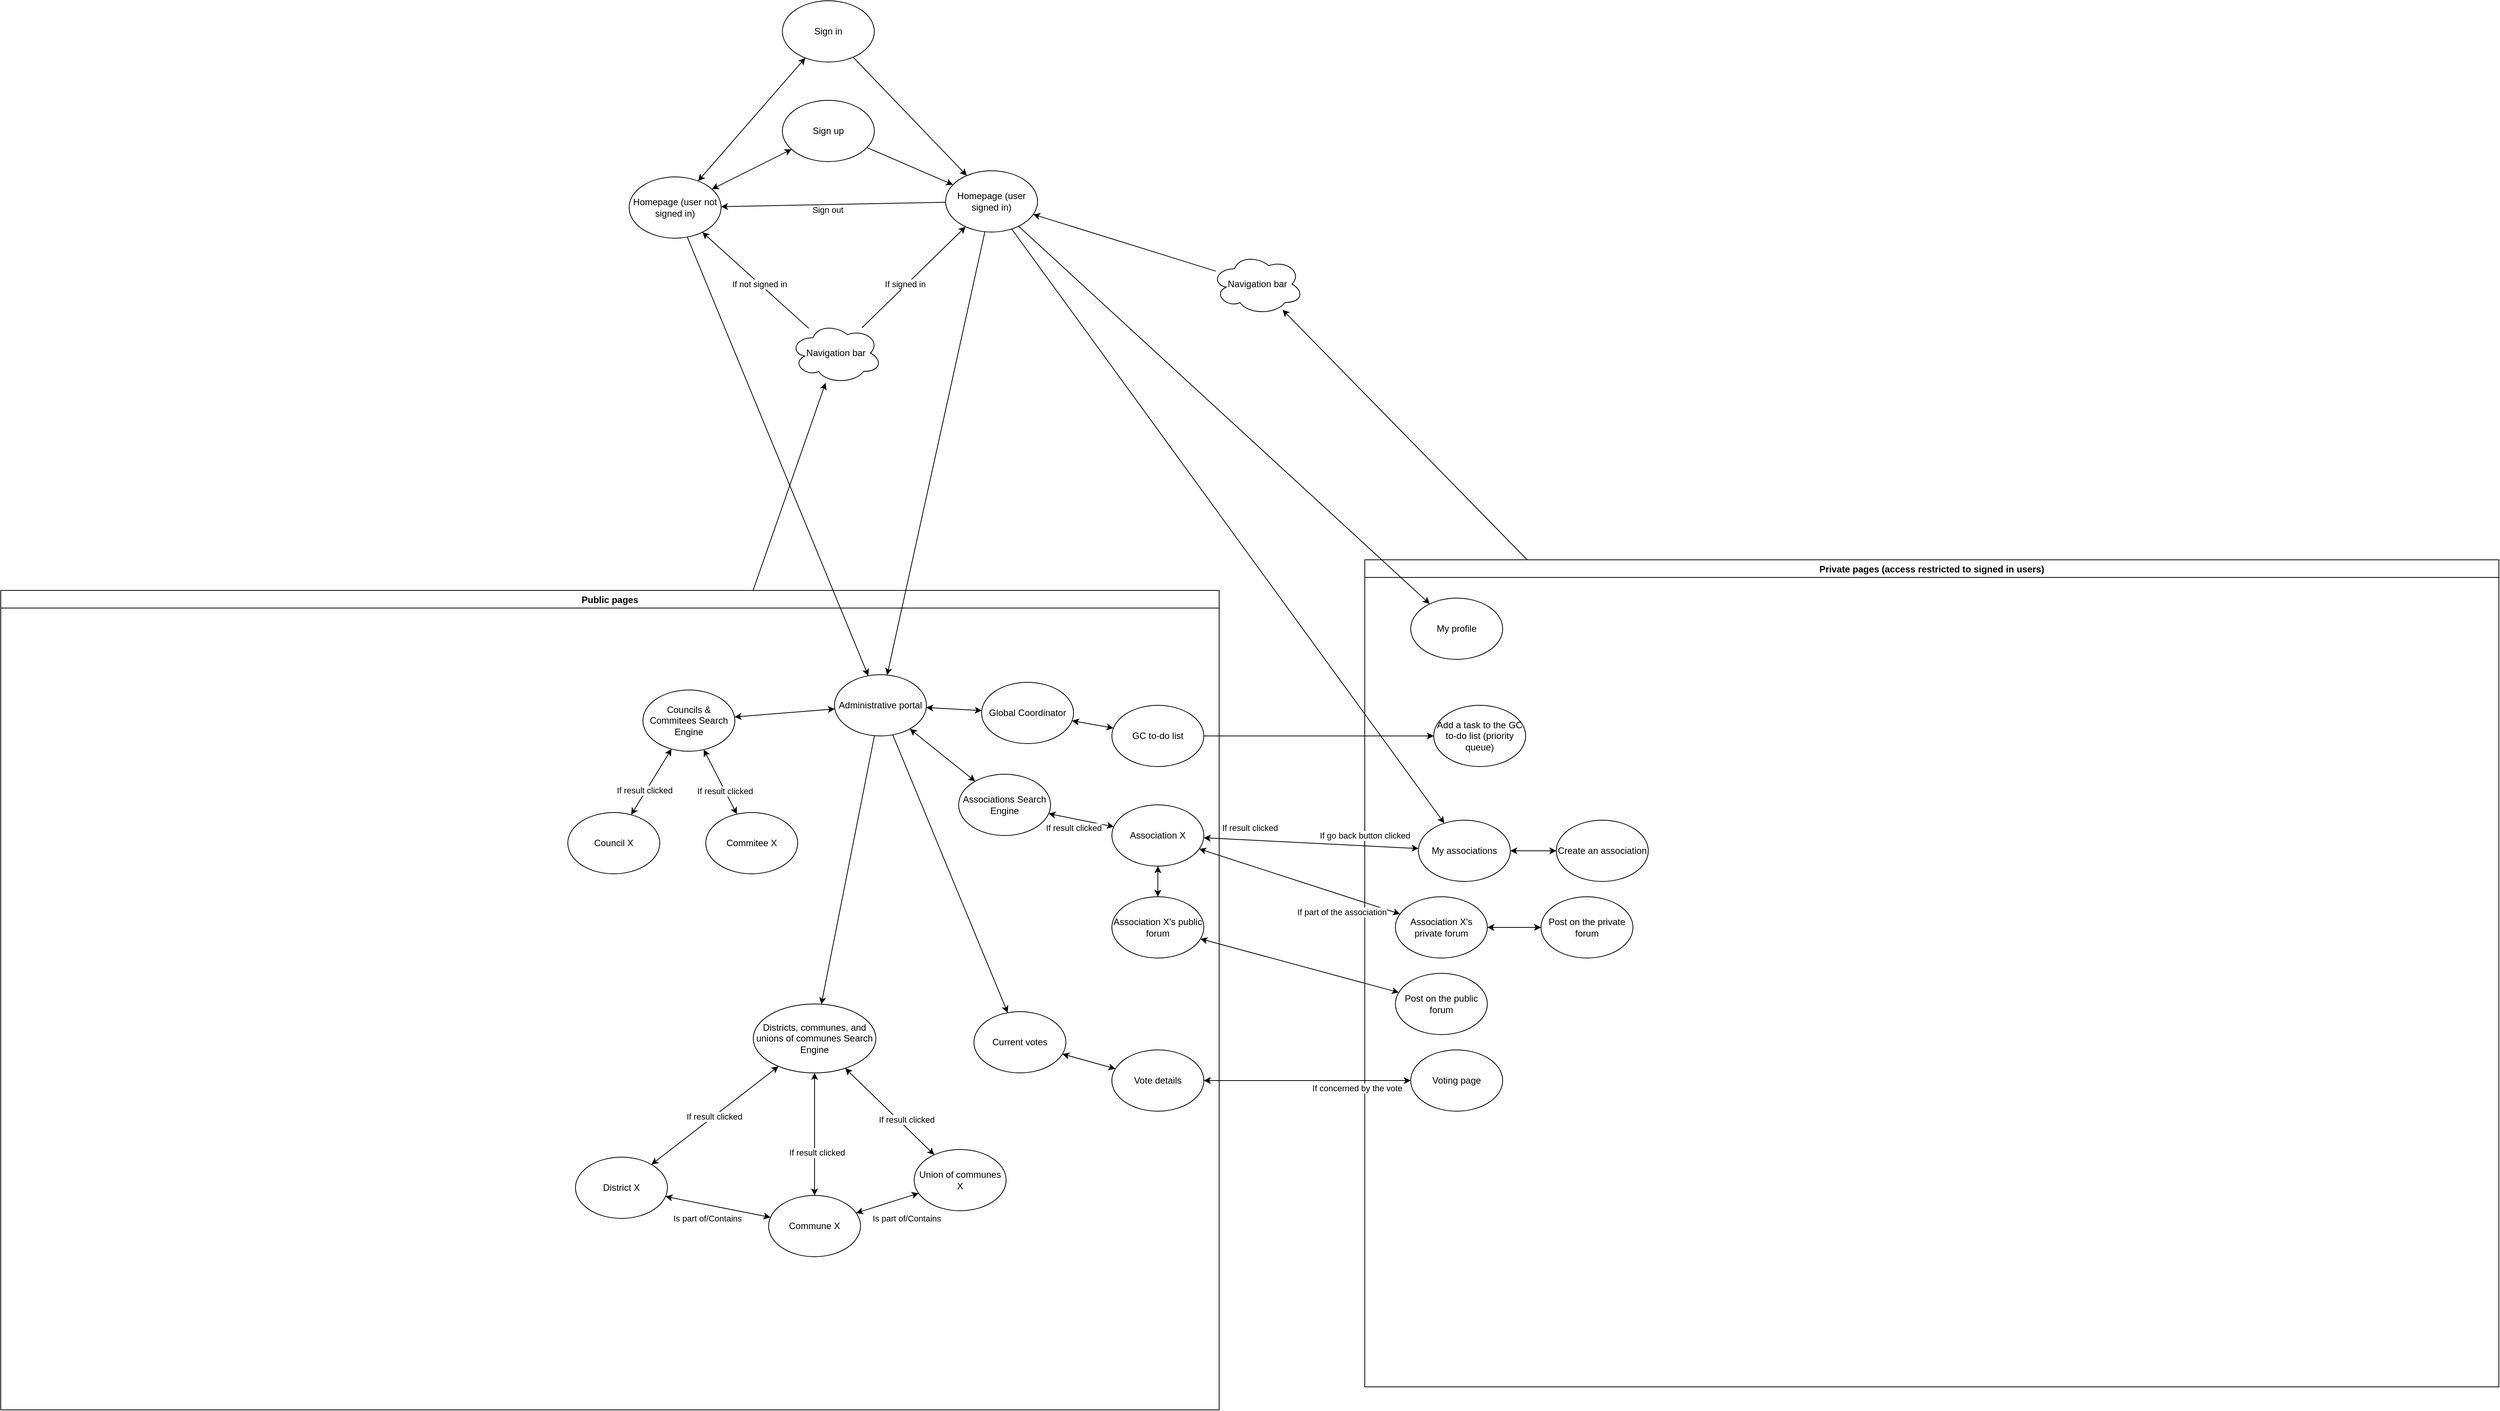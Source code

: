<mxfile version="14.1.8" type="device"><diagram name="Sitemap" id="42789a77-a242-8287-6e28-9cd8cfd52e62"><mxGraphModel dx="1210" dy="693" grid="1" gridSize="10" guides="0" tooltips="1" connect="1" arrows="1" fold="1" page="1" pageScale="1" pageWidth="5000" pageHeight="5000" background="#ffffff" math="0" shadow="0"><root><mxCell id="0"/><mxCell id="1" parent="0"/><mxCell id="m6aXiYCddbcunSEPqn1s-1" value="Homepage (user not signed in)" style="ellipse;whiteSpace=wrap;html=1;" vertex="1" parent="1"><mxGeometry x="1400" y="1350" width="120" height="80" as="geometry"/></mxCell><mxCell id="m6aXiYCddbcunSEPqn1s-2" value="Homepage (user signed in)" style="ellipse;whiteSpace=wrap;html=1;" vertex="1" parent="1"><mxGeometry x="1813" y="1342" width="120" height="80" as="geometry"/></mxCell><mxCell id="m6aXiYCddbcunSEPqn1s-3" value="Sign up" style="ellipse;whiteSpace=wrap;html=1;" vertex="1" parent="1"><mxGeometry x="1600" y="1250" width="120" height="80" as="geometry"/></mxCell><mxCell id="m6aXiYCddbcunSEPqn1s-4" value="Sign in" style="ellipse;whiteSpace=wrap;html=1;" vertex="1" parent="1"><mxGeometry x="1600" y="1120" width="120" height="80" as="geometry"/></mxCell><mxCell id="m6aXiYCddbcunSEPqn1s-21" value="" style="endArrow=classic;html=1;" edge="1" parent="1" source="m6aXiYCddbcunSEPqn1s-2" target="m6aXiYCddbcunSEPqn1s-1"><mxGeometry width="50" height="50" relative="1" as="geometry"><mxPoint x="1703" y="1422" as="sourcePoint"/><mxPoint x="1753" y="1372" as="targetPoint"/></mxGeometry></mxCell><mxCell id="m6aXiYCddbcunSEPqn1s-22" value="Sign out" style="edgeLabel;html=1;align=center;verticalAlign=middle;resizable=0;points=[];" vertex="1" connectable="0" parent="m6aXiYCddbcunSEPqn1s-21"><mxGeometry x="0.313" y="1" relative="1" as="geometry"><mxPoint x="37.89" y="4.93" as="offset"/></mxGeometry></mxCell><mxCell id="m6aXiYCddbcunSEPqn1s-33" value="" style="endArrow=classic;html=1;" edge="1" parent="1" source="m6aXiYCddbcunSEPqn1s-3" target="m6aXiYCddbcunSEPqn1s-2"><mxGeometry width="50" height="50" relative="1" as="geometry"><mxPoint x="1523" y="1722" as="sourcePoint"/><mxPoint x="1573" y="1672" as="targetPoint"/></mxGeometry></mxCell><mxCell id="m6aXiYCddbcunSEPqn1s-34" value="" style="endArrow=classic;html=1;" edge="1" parent="1" source="m6aXiYCddbcunSEPqn1s-4" target="m6aXiYCddbcunSEPqn1s-2"><mxGeometry width="50" height="50" relative="1" as="geometry"><mxPoint x="1533" y="1722" as="sourcePoint"/><mxPoint x="1583" y="1672" as="targetPoint"/></mxGeometry></mxCell><mxCell id="m6aXiYCddbcunSEPqn1s-39" value="" style="endArrow=classic;startArrow=classic;html=1;" edge="1" parent="1" source="m6aXiYCddbcunSEPqn1s-1" target="m6aXiYCddbcunSEPqn1s-4"><mxGeometry width="50" height="50" relative="1" as="geometry"><mxPoint x="1480" y="1600" as="sourcePoint"/><mxPoint x="1530" y="1550" as="targetPoint"/></mxGeometry></mxCell><mxCell id="m6aXiYCddbcunSEPqn1s-40" value="" style="endArrow=classic;startArrow=classic;html=1;" edge="1" parent="1" source="m6aXiYCddbcunSEPqn1s-1" target="m6aXiYCddbcunSEPqn1s-3"><mxGeometry width="50" height="50" relative="1" as="geometry"><mxPoint x="1560" y="1480" as="sourcePoint"/><mxPoint x="1610" y="1430" as="targetPoint"/></mxGeometry></mxCell><mxCell id="m6aXiYCddbcunSEPqn1s-65" value="Public pages" style="swimlane;rounded=0;sketch=0;glass=0;" vertex="1" parent="1"><mxGeometry x="580" y="1890" width="1590" height="1070" as="geometry"><mxRectangle x="673" y="600" width="90" height="23" as="alternateBounds"/></mxGeometry></mxCell><mxCell id="m6aXiYCddbcunSEPqn1s-14" value="Administrative portal" style="ellipse;whiteSpace=wrap;html=1;" vertex="1" parent="m6aXiYCddbcunSEPqn1s-65"><mxGeometry x="1088" y="110" width="120" height="80" as="geometry"/></mxCell><mxCell id="m6aXiYCddbcunSEPqn1s-15" value="Global Coordinator" style="ellipse;whiteSpace=wrap;html=1;" vertex="1" parent="m6aXiYCddbcunSEPqn1s-65"><mxGeometry x="1280" y="120" width="120" height="80" as="geometry"/></mxCell><mxCell id="m6aXiYCddbcunSEPqn1s-24" value="" style="endArrow=classic;startArrow=classic;html=1;" edge="1" parent="m6aXiYCddbcunSEPqn1s-65" source="m6aXiYCddbcunSEPqn1s-14" target="m6aXiYCddbcunSEPqn1s-15"><mxGeometry width="50" height="50" relative="1" as="geometry"><mxPoint x="1186" y="262" as="sourcePoint"/><mxPoint x="1236" y="212" as="targetPoint"/></mxGeometry></mxCell><mxCell id="m6aXiYCddbcunSEPqn1s-16" value="Councils &amp;amp; Commitees Search Engine" style="ellipse;whiteSpace=wrap;html=1;" vertex="1" parent="m6aXiYCddbcunSEPqn1s-65"><mxGeometry x="838" y="130" width="120" height="80" as="geometry"/></mxCell><mxCell id="m6aXiYCddbcunSEPqn1s-35" value="" style="endArrow=classic;startArrow=classic;html=1;" edge="1" parent="m6aXiYCddbcunSEPqn1s-65" source="m6aXiYCddbcunSEPqn1s-14" target="m6aXiYCddbcunSEPqn1s-16"><mxGeometry width="50" height="50" relative="1" as="geometry"><mxPoint x="1066" y="352" as="sourcePoint"/><mxPoint x="1116" y="302" as="targetPoint"/></mxGeometry></mxCell><mxCell id="m6aXiYCddbcunSEPqn1s-17" value="Associations Search Engine" style="ellipse;whiteSpace=wrap;html=1;" vertex="1" parent="m6aXiYCddbcunSEPqn1s-65"><mxGeometry x="1250" y="240" width="120" height="80" as="geometry"/></mxCell><mxCell id="m6aXiYCddbcunSEPqn1s-36" value="" style="endArrow=classic;startArrow=classic;html=1;" edge="1" parent="m6aXiYCddbcunSEPqn1s-65" source="m6aXiYCddbcunSEPqn1s-17" target="m6aXiYCddbcunSEPqn1s-14"><mxGeometry width="50" height="50" relative="1" as="geometry"><mxPoint x="1076" y="312" as="sourcePoint"/><mxPoint x="1126" y="262" as="targetPoint"/></mxGeometry></mxCell><mxCell id="m6aXiYCddbcunSEPqn1s-41" value="Association X" style="ellipse;whiteSpace=wrap;html=1;" vertex="1" parent="m6aXiYCddbcunSEPqn1s-65"><mxGeometry x="1450" y="280" width="120" height="80" as="geometry"/></mxCell><mxCell id="m6aXiYCddbcunSEPqn1s-42" value="Council X" style="ellipse;whiteSpace=wrap;html=1;" vertex="1" parent="m6aXiYCddbcunSEPqn1s-65"><mxGeometry x="740" y="290" width="120" height="80" as="geometry"/></mxCell><mxCell id="m6aXiYCddbcunSEPqn1s-43" value="Commitee X" style="ellipse;whiteSpace=wrap;html=1;" vertex="1" parent="m6aXiYCddbcunSEPqn1s-65"><mxGeometry x="920" y="290" width="120" height="80" as="geometry"/></mxCell><mxCell id="m6aXiYCddbcunSEPqn1s-77" value="" style="endArrow=classic;startArrow=classic;html=1;" edge="1" parent="m6aXiYCddbcunSEPqn1s-65" source="m6aXiYCddbcunSEPqn1s-16" target="m6aXiYCddbcunSEPqn1s-43"><mxGeometry width="50" height="50" relative="1" as="geometry"><mxPoint x="1220" y="380" as="sourcePoint"/><mxPoint x="1270" y="330" as="targetPoint"/></mxGeometry></mxCell><mxCell id="m6aXiYCddbcunSEPqn1s-78" value="If result clicked" style="edgeLabel;html=1;align=center;verticalAlign=middle;resizable=0;points=[];" vertex="1" connectable="0" parent="m6aXiYCddbcunSEPqn1s-77"><mxGeometry x="0.275" relative="1" as="geometry"><mxPoint as="offset"/></mxGeometry></mxCell><mxCell id="m6aXiYCddbcunSEPqn1s-79" value="" style="endArrow=classic;startArrow=classic;html=1;" edge="1" parent="m6aXiYCddbcunSEPqn1s-65" source="m6aXiYCddbcunSEPqn1s-42" target="m6aXiYCddbcunSEPqn1s-16"><mxGeometry width="50" height="50" relative="1" as="geometry"><mxPoint x="990" y="420" as="sourcePoint"/><mxPoint x="1040" y="370" as="targetPoint"/></mxGeometry></mxCell><mxCell id="m6aXiYCddbcunSEPqn1s-80" value="If result clicked" style="edgeLabel;html=1;align=center;verticalAlign=middle;resizable=0;points=[];" vertex="1" connectable="0" parent="m6aXiYCddbcunSEPqn1s-79"><mxGeometry x="-0.408" y="-2" relative="1" as="geometry"><mxPoint y="-7.65" as="offset"/></mxGeometry></mxCell><mxCell id="m6aXiYCddbcunSEPqn1s-81" value="" style="endArrow=classic;startArrow=classic;html=1;" edge="1" parent="m6aXiYCddbcunSEPqn1s-65" source="m6aXiYCddbcunSEPqn1s-41" target="m6aXiYCddbcunSEPqn1s-17"><mxGeometry width="50" height="50" relative="1" as="geometry"><mxPoint x="740" y="370" as="sourcePoint"/><mxPoint x="790" y="320" as="targetPoint"/></mxGeometry></mxCell><mxCell id="m6aXiYCddbcunSEPqn1s-86" value="If result clicked" style="edgeLabel;html=1;align=center;verticalAlign=middle;resizable=0;points=[];" vertex="1" connectable="0" parent="m6aXiYCddbcunSEPqn1s-81"><mxGeometry x="0.487" y="-2" relative="1" as="geometry"><mxPoint x="9.87" y="15.97" as="offset"/></mxGeometry></mxCell><mxCell id="m6aXiYCddbcunSEPqn1s-87" value="Districts, communes, and unions of communes Search Engine" style="ellipse;whiteSpace=wrap;html=1;rounded=0;glass=0;sketch=0;" vertex="1" parent="m6aXiYCddbcunSEPqn1s-65"><mxGeometry x="982" y="540" width="160" height="90" as="geometry"/></mxCell><mxCell id="m6aXiYCddbcunSEPqn1s-90" value="" style="endArrow=classic;html=1;" edge="1" parent="m6aXiYCddbcunSEPqn1s-65" source="m6aXiYCddbcunSEPqn1s-14" target="m6aXiYCddbcunSEPqn1s-87"><mxGeometry width="50" height="50" relative="1" as="geometry"><mxPoint x="1090" y="620" as="sourcePoint"/><mxPoint x="1140" y="570" as="targetPoint"/></mxGeometry></mxCell><mxCell id="m6aXiYCddbcunSEPqn1s-91" value="District X" style="ellipse;whiteSpace=wrap;html=1;rounded=0;glass=0;sketch=0;" vertex="1" parent="m6aXiYCddbcunSEPqn1s-65"><mxGeometry x="750" y="740" width="120" height="80" as="geometry"/></mxCell><mxCell id="m6aXiYCddbcunSEPqn1s-92" value="Commune X" style="ellipse;whiteSpace=wrap;html=1;rounded=0;glass=0;sketch=0;" vertex="1" parent="m6aXiYCddbcunSEPqn1s-65"><mxGeometry x="1002" y="790" width="120" height="80" as="geometry"/></mxCell><mxCell id="m6aXiYCddbcunSEPqn1s-93" value="Union of communes X" style="ellipse;whiteSpace=wrap;html=1;rounded=0;glass=0;sketch=0;" vertex="1" parent="m6aXiYCddbcunSEPqn1s-65"><mxGeometry x="1192" y="730" width="120" height="80" as="geometry"/></mxCell><mxCell id="m6aXiYCddbcunSEPqn1s-98" value="" style="endArrow=classic;startArrow=classic;html=1;" edge="1" parent="m6aXiYCddbcunSEPqn1s-65" source="m6aXiYCddbcunSEPqn1s-91" target="m6aXiYCddbcunSEPqn1s-87"><mxGeometry width="50" height="50" relative="1" as="geometry"><mxPoint x="900" y="620" as="sourcePoint"/><mxPoint x="950" y="570" as="targetPoint"/></mxGeometry></mxCell><mxCell id="m6aXiYCddbcunSEPqn1s-101" value="If result clicked" style="edgeLabel;html=1;align=center;verticalAlign=middle;resizable=0;points=[];" vertex="1" connectable="0" parent="m6aXiYCddbcunSEPqn1s-98"><mxGeometry x="-0.229" y="2" relative="1" as="geometry"><mxPoint x="18.8" y="-12.13" as="offset"/></mxGeometry></mxCell><mxCell id="m6aXiYCddbcunSEPqn1s-99" value="" style="endArrow=classic;startArrow=classic;html=1;" edge="1" parent="m6aXiYCddbcunSEPqn1s-65" source="m6aXiYCddbcunSEPqn1s-92" target="m6aXiYCddbcunSEPqn1s-87"><mxGeometry width="50" height="50" relative="1" as="geometry"><mxPoint x="830" y="710" as="sourcePoint"/><mxPoint x="880" y="660" as="targetPoint"/></mxGeometry></mxCell><mxCell id="m6aXiYCddbcunSEPqn1s-102" value="If result clicked" style="edgeLabel;html=1;align=center;verticalAlign=middle;resizable=0;points=[];" vertex="1" connectable="0" parent="m6aXiYCddbcunSEPqn1s-99"><mxGeometry x="-0.457" y="2" relative="1" as="geometry"><mxPoint x="4.98" y="-12.98" as="offset"/></mxGeometry></mxCell><mxCell id="m6aXiYCddbcunSEPqn1s-100" value="" style="endArrow=classic;startArrow=classic;html=1;" edge="1" parent="m6aXiYCddbcunSEPqn1s-65" source="m6aXiYCddbcunSEPqn1s-93" target="m6aXiYCddbcunSEPqn1s-87"><mxGeometry width="50" height="50" relative="1" as="geometry"><mxPoint x="920" y="780" as="sourcePoint"/><mxPoint x="970" y="730" as="targetPoint"/></mxGeometry></mxCell><mxCell id="m6aXiYCddbcunSEPqn1s-103" value="If result clicked" style="edgeLabel;html=1;align=center;verticalAlign=middle;resizable=0;points=[];" vertex="1" connectable="0" parent="m6aXiYCddbcunSEPqn1s-100"><mxGeometry x="-0.333" y="-3" relative="1" as="geometry"><mxPoint y="-6.38" as="offset"/></mxGeometry></mxCell><mxCell id="m6aXiYCddbcunSEPqn1s-104" value="" style="endArrow=classic;startArrow=classic;html=1;" edge="1" parent="m6aXiYCddbcunSEPqn1s-65" source="m6aXiYCddbcunSEPqn1s-91" target="m6aXiYCddbcunSEPqn1s-92"><mxGeometry width="50" height="50" relative="1" as="geometry"><mxPoint x="970" y="810" as="sourcePoint"/><mxPoint x="1020" y="760" as="targetPoint"/></mxGeometry></mxCell><mxCell id="m6aXiYCddbcunSEPqn1s-106" value="Is part of/Contains" style="edgeLabel;html=1;align=center;verticalAlign=middle;resizable=0;points=[];" vertex="1" connectable="0" parent="m6aXiYCddbcunSEPqn1s-104"><mxGeometry x="0.374" y="-2" relative="1" as="geometry"><mxPoint x="-39.79" y="7.84" as="offset"/></mxGeometry></mxCell><mxCell id="m6aXiYCddbcunSEPqn1s-105" value="" style="endArrow=classic;startArrow=classic;html=1;" edge="1" parent="m6aXiYCddbcunSEPqn1s-65" source="m6aXiYCddbcunSEPqn1s-92" target="m6aXiYCddbcunSEPqn1s-93"><mxGeometry width="50" height="50" relative="1" as="geometry"><mxPoint x="1270" y="790" as="sourcePoint"/><mxPoint x="1320" y="740" as="targetPoint"/></mxGeometry></mxCell><mxCell id="m6aXiYCddbcunSEPqn1s-107" value="Is part of/Contains" style="edgeLabel;html=1;align=center;verticalAlign=middle;resizable=0;points=[];" vertex="1" connectable="0" parent="m6aXiYCddbcunSEPqn1s-105"><mxGeometry x="0.37" y="2" relative="1" as="geometry"><mxPoint x="10.22" y="26.68" as="offset"/></mxGeometry></mxCell><mxCell id="m6aXiYCddbcunSEPqn1s-116" value="GC to-do list" style="ellipse;whiteSpace=wrap;html=1;rounded=0;glass=0;sketch=0;" vertex="1" parent="m6aXiYCddbcunSEPqn1s-65"><mxGeometry x="1450" y="150" width="120" height="80" as="geometry"/></mxCell><mxCell id="m6aXiYCddbcunSEPqn1s-117" value="" style="endArrow=classic;startArrow=classic;html=1;" edge="1" parent="m6aXiYCddbcunSEPqn1s-65" source="m6aXiYCddbcunSEPqn1s-15" target="m6aXiYCddbcunSEPqn1s-116"><mxGeometry width="50" height="50" relative="1" as="geometry"><mxPoint x="1650" y="210" as="sourcePoint"/><mxPoint x="1700" y="160" as="targetPoint"/></mxGeometry></mxCell><mxCell id="m6aXiYCddbcunSEPqn1s-119" value="Current votes" style="ellipse;whiteSpace=wrap;html=1;rounded=0;glass=0;sketch=0;" vertex="1" parent="m6aXiYCddbcunSEPqn1s-65"><mxGeometry x="1270" y="550" width="120" height="80" as="geometry"/></mxCell><mxCell id="m6aXiYCddbcunSEPqn1s-120" value="" style="endArrow=classic;html=1;" edge="1" parent="m6aXiYCddbcunSEPqn1s-65" source="m6aXiYCddbcunSEPqn1s-14" target="m6aXiYCddbcunSEPqn1s-119"><mxGeometry width="50" height="50" relative="1" as="geometry"><mxPoint x="940" y="210" as="sourcePoint"/><mxPoint x="990" y="160" as="targetPoint"/></mxGeometry></mxCell><mxCell id="m6aXiYCddbcunSEPqn1s-125" value="Vote details" style="ellipse;whiteSpace=wrap;html=1;rounded=0;glass=0;sketch=0;" vertex="1" parent="m6aXiYCddbcunSEPqn1s-65"><mxGeometry x="1450" y="600" width="120" height="80" as="geometry"/></mxCell><mxCell id="m6aXiYCddbcunSEPqn1s-126" value="" style="endArrow=classic;startArrow=classic;html=1;" edge="1" parent="m6aXiYCddbcunSEPqn1s-65" source="m6aXiYCddbcunSEPqn1s-119" target="m6aXiYCddbcunSEPqn1s-125"><mxGeometry width="50" height="50" relative="1" as="geometry"><mxPoint x="1360" y="740" as="sourcePoint"/><mxPoint x="1410" y="690" as="targetPoint"/></mxGeometry></mxCell><mxCell id="m6aXiYCddbcunSEPqn1s-129" value="Association X's public forum" style="ellipse;whiteSpace=wrap;html=1;rounded=0;glass=0;sketch=0;" vertex="1" parent="m6aXiYCddbcunSEPqn1s-65"><mxGeometry x="1450" y="400" width="120" height="80" as="geometry"/></mxCell><mxCell id="m6aXiYCddbcunSEPqn1s-130" value="" style="endArrow=classic;startArrow=classic;html=1;" edge="1" parent="m6aXiYCddbcunSEPqn1s-65" source="m6aXiYCddbcunSEPqn1s-129" target="m6aXiYCddbcunSEPqn1s-41"><mxGeometry width="50" height="50" relative="1" as="geometry"><mxPoint x="1650" y="490" as="sourcePoint"/><mxPoint x="1700" y="440" as="targetPoint"/></mxGeometry></mxCell><mxCell id="m6aXiYCddbcunSEPqn1s-66" value="Navigation bar" style="ellipse;shape=cloud;whiteSpace=wrap;html=1;" vertex="1" parent="1"><mxGeometry x="1610" y="1540" width="120" height="80" as="geometry"/></mxCell><mxCell id="m6aXiYCddbcunSEPqn1s-67" value="" style="endArrow=classic;html=1;" edge="1" parent="1" source="m6aXiYCddbcunSEPqn1s-65" target="m6aXiYCddbcunSEPqn1s-66"><mxGeometry width="50" height="50" relative="1" as="geometry"><mxPoint x="1910" y="1570" as="sourcePoint"/><mxPoint x="1960" y="1520" as="targetPoint"/></mxGeometry></mxCell><mxCell id="m6aXiYCddbcunSEPqn1s-68" value="" style="endArrow=classic;html=1;" edge="1" parent="1" source="m6aXiYCddbcunSEPqn1s-66" target="m6aXiYCddbcunSEPqn1s-1"><mxGeometry width="50" height="50" relative="1" as="geometry"><mxPoint x="1930" y="1550" as="sourcePoint"/><mxPoint x="1980" y="1500" as="targetPoint"/></mxGeometry></mxCell><mxCell id="m6aXiYCddbcunSEPqn1s-69" value="If not signed in" style="edgeLabel;html=1;align=center;verticalAlign=middle;resizable=0;points=[];" vertex="1" connectable="0" parent="m6aXiYCddbcunSEPqn1s-68"><mxGeometry x="-0.479" y="-4" relative="1" as="geometry"><mxPoint x="-31.34" y="-22.46" as="offset"/></mxGeometry></mxCell><mxCell id="m6aXiYCddbcunSEPqn1s-70" value="" style="endArrow=classic;html=1;" edge="1" parent="1" source="m6aXiYCddbcunSEPqn1s-66" target="m6aXiYCddbcunSEPqn1s-2"><mxGeometry width="50" height="50" relative="1" as="geometry"><mxPoint x="1770" y="1540" as="sourcePoint"/><mxPoint x="1820" y="1490" as="targetPoint"/></mxGeometry></mxCell><mxCell id="m6aXiYCddbcunSEPqn1s-71" value="If signed in" style="edgeLabel;html=1;align=center;verticalAlign=middle;resizable=0;points=[];" vertex="1" connectable="0" parent="m6aXiYCddbcunSEPqn1s-70"><mxGeometry x="0.159" y="2" relative="1" as="geometry"><mxPoint x="-20.75" y="20.84" as="offset"/></mxGeometry></mxCell><mxCell id="m6aXiYCddbcunSEPqn1s-73" value="" style="endArrow=classic;html=1;" edge="1" parent="1" source="m6aXiYCddbcunSEPqn1s-2" target="m6aXiYCddbcunSEPqn1s-14"><mxGeometry width="50" height="50" relative="1" as="geometry"><mxPoint x="1907" y="1590" as="sourcePoint"/><mxPoint x="1957" y="1540" as="targetPoint"/></mxGeometry></mxCell><mxCell id="m6aXiYCddbcunSEPqn1s-76" value="Private pages (access restricted to signed in users)" style="swimlane;rounded=0;glass=0;sketch=0;" vertex="1" parent="1"><mxGeometry x="2360" y="1850" width="1480" height="1080" as="geometry"><mxRectangle x="2427" y="1120" width="110" height="23" as="alternateBounds"/></mxGeometry></mxCell><mxCell id="m6aXiYCddbcunSEPqn1s-11" value="My profile" style="ellipse;whiteSpace=wrap;html=1;" vertex="1" parent="m6aXiYCddbcunSEPqn1s-76"><mxGeometry x="60" y="50" width="120" height="80" as="geometry"/></mxCell><mxCell id="m6aXiYCddbcunSEPqn1s-88" value="My associations" style="ellipse;whiteSpace=wrap;html=1;rounded=0;glass=0;sketch=0;" vertex="1" parent="m6aXiYCddbcunSEPqn1s-76"><mxGeometry x="70" y="340" width="120" height="80" as="geometry"/></mxCell><mxCell id="m6aXiYCddbcunSEPqn1s-89" value="Create an association" style="ellipse;whiteSpace=wrap;html=1;rounded=0;glass=0;sketch=0;" vertex="1" parent="m6aXiYCddbcunSEPqn1s-76"><mxGeometry x="250" y="340" width="120" height="80" as="geometry"/></mxCell><mxCell id="m6aXiYCddbcunSEPqn1s-110" value="" style="endArrow=classic;startArrow=classic;html=1;" edge="1" parent="m6aXiYCddbcunSEPqn1s-76" source="m6aXiYCddbcunSEPqn1s-89" target="m6aXiYCddbcunSEPqn1s-88"><mxGeometry width="50" height="50" relative="1" as="geometry"><mxPoint x="230" y="480" as="sourcePoint"/><mxPoint x="280" y="430" as="targetPoint"/></mxGeometry></mxCell><mxCell id="m6aXiYCddbcunSEPqn1s-115" value="Add a task to the GC to-do list (priority queue)" style="ellipse;whiteSpace=wrap;html=1;rounded=0;glass=0;sketch=0;" vertex="1" parent="m6aXiYCddbcunSEPqn1s-76"><mxGeometry x="90" y="190" width="120" height="80" as="geometry"/></mxCell><mxCell id="m6aXiYCddbcunSEPqn1s-123" value="Voting page" style="ellipse;whiteSpace=wrap;html=1;rounded=0;glass=0;sketch=0;" vertex="1" parent="m6aXiYCddbcunSEPqn1s-76"><mxGeometry x="60" y="640" width="120" height="80" as="geometry"/></mxCell><mxCell id="m6aXiYCddbcunSEPqn1s-131" value="Association X's private forum" style="ellipse;whiteSpace=wrap;html=1;rounded=0;glass=0;sketch=0;" vertex="1" parent="m6aXiYCddbcunSEPqn1s-76"><mxGeometry x="40" y="440" width="120" height="80" as="geometry"/></mxCell><mxCell id="m6aXiYCddbcunSEPqn1s-135" value="Post on the private forum" style="ellipse;whiteSpace=wrap;html=1;rounded=0;glass=0;sketch=0;" vertex="1" parent="m6aXiYCddbcunSEPqn1s-76"><mxGeometry x="230" y="440" width="120" height="80" as="geometry"/></mxCell><mxCell id="m6aXiYCddbcunSEPqn1s-137" value="" style="endArrow=classic;startArrow=classic;html=1;" edge="1" parent="m6aXiYCddbcunSEPqn1s-76" source="m6aXiYCddbcunSEPqn1s-131" target="m6aXiYCddbcunSEPqn1s-135"><mxGeometry width="50" height="50" relative="1" as="geometry"><mxPoint x="230" y="600" as="sourcePoint"/><mxPoint x="280" y="550" as="targetPoint"/></mxGeometry></mxCell><mxCell id="m6aXiYCddbcunSEPqn1s-138" value="Post on the public forum" style="ellipse;whiteSpace=wrap;html=1;rounded=0;glass=0;sketch=0;" vertex="1" parent="m6aXiYCddbcunSEPqn1s-76"><mxGeometry x="40" y="540" width="120" height="80" as="geometry"/></mxCell><mxCell id="m6aXiYCddbcunSEPqn1s-82" value="" style="endArrow=classic;html=1;" edge="1" parent="1" source="m6aXiYCddbcunSEPqn1s-2" target="m6aXiYCddbcunSEPqn1s-11"><mxGeometry width="50" height="50" relative="1" as="geometry"><mxPoint x="2190" y="1410" as="sourcePoint"/><mxPoint x="2240" y="1360" as="targetPoint"/></mxGeometry></mxCell><mxCell id="m6aXiYCddbcunSEPqn1s-83" value="Navigation bar" style="ellipse;shape=cloud;whiteSpace=wrap;html=1;" vertex="1" parent="1"><mxGeometry x="2160" y="1450" width="120" height="80" as="geometry"/></mxCell><mxCell id="m6aXiYCddbcunSEPqn1s-84" value="" style="endArrow=classic;html=1;" edge="1" parent="1" source="m6aXiYCddbcunSEPqn1s-76" target="m6aXiYCddbcunSEPqn1s-83"><mxGeometry width="50" height="50" relative="1" as="geometry"><mxPoint x="2250" y="1140" as="sourcePoint"/><mxPoint x="2300" y="1090" as="targetPoint"/></mxGeometry></mxCell><mxCell id="m6aXiYCddbcunSEPqn1s-85" value="" style="endArrow=classic;html=1;" edge="1" parent="1" source="m6aXiYCddbcunSEPqn1s-83" target="m6aXiYCddbcunSEPqn1s-2"><mxGeometry width="50" height="50" relative="1" as="geometry"><mxPoint x="2080" y="1220" as="sourcePoint"/><mxPoint x="2130" y="1170" as="targetPoint"/></mxGeometry></mxCell><mxCell id="m6aXiYCddbcunSEPqn1s-108" value="" style="endArrow=classic;html=1;" edge="1" parent="1" source="m6aXiYCddbcunSEPqn1s-2" target="m6aXiYCddbcunSEPqn1s-88"><mxGeometry width="50" height="50" relative="1" as="geometry"><mxPoint x="2260" y="2230" as="sourcePoint"/><mxPoint x="2310" y="2180" as="targetPoint"/></mxGeometry></mxCell><mxCell id="m6aXiYCddbcunSEPqn1s-112" value="" style="endArrow=classic;startArrow=classic;html=1;" edge="1" parent="1" source="m6aXiYCddbcunSEPqn1s-41" target="m6aXiYCddbcunSEPqn1s-88"><mxGeometry width="50" height="50" relative="1" as="geometry"><mxPoint x="2240" y="2370" as="sourcePoint"/><mxPoint x="2290" y="2320" as="targetPoint"/></mxGeometry></mxCell><mxCell id="m6aXiYCddbcunSEPqn1s-113" value="If result clicked" style="edgeLabel;html=1;align=center;verticalAlign=middle;resizable=0;points=[];" vertex="1" connectable="0" parent="m6aXiYCddbcunSEPqn1s-112"><mxGeometry x="-0.189" relative="1" as="geometry"><mxPoint x="-53.69" y="-18.68" as="offset"/></mxGeometry></mxCell><mxCell id="m6aXiYCddbcunSEPqn1s-114" value="If go back button clicked" style="edgeLabel;html=1;align=center;verticalAlign=middle;resizable=0;points=[];" vertex="1" connectable="0" parent="m6aXiYCddbcunSEPqn1s-112"><mxGeometry x="0.255" y="4" relative="1" as="geometry"><mxPoint x="34.19" y="-7.79" as="offset"/></mxGeometry></mxCell><mxCell id="m6aXiYCddbcunSEPqn1s-118" value="" style="endArrow=classic;html=1;" edge="1" parent="1" source="m6aXiYCddbcunSEPqn1s-116" target="m6aXiYCddbcunSEPqn1s-115"><mxGeometry width="50" height="50" relative="1" as="geometry"><mxPoint x="2270" y="2140" as="sourcePoint"/><mxPoint x="2320" y="2090" as="targetPoint"/></mxGeometry></mxCell><mxCell id="m6aXiYCddbcunSEPqn1s-122" value="" style="endArrow=classic;html=1;" edge="1" parent="1" source="m6aXiYCddbcunSEPqn1s-1" target="m6aXiYCddbcunSEPqn1s-14"><mxGeometry width="50" height="50" relative="1" as="geometry"><mxPoint x="1300" y="1760" as="sourcePoint"/><mxPoint x="1350" y="1710" as="targetPoint"/></mxGeometry></mxCell><mxCell id="m6aXiYCddbcunSEPqn1s-124" value="" style="endArrow=classic;startArrow=classic;html=1;" edge="1" parent="1" source="m6aXiYCddbcunSEPqn1s-125" target="m6aXiYCddbcunSEPqn1s-123"><mxGeometry width="50" height="50" relative="1" as="geometry"><mxPoint x="2240" y="2610" as="sourcePoint"/><mxPoint x="2290" y="2560" as="targetPoint"/></mxGeometry></mxCell><mxCell id="m6aXiYCddbcunSEPqn1s-127" value="If concerned by the vote" style="edgeLabel;html=1;align=center;verticalAlign=middle;resizable=0;points=[];" vertex="1" connectable="0" parent="m6aXiYCddbcunSEPqn1s-124"><mxGeometry x="-0.231" y="-2" relative="1" as="geometry"><mxPoint x="96" y="8" as="offset"/></mxGeometry></mxCell><mxCell id="m6aXiYCddbcunSEPqn1s-133" value="" style="endArrow=classic;startArrow=classic;html=1;" edge="1" parent="1" source="m6aXiYCddbcunSEPqn1s-41" target="m6aXiYCddbcunSEPqn1s-131"><mxGeometry width="50" height="50" relative="1" as="geometry"><mxPoint x="2230" y="2370" as="sourcePoint"/><mxPoint x="2280" y="2320" as="targetPoint"/></mxGeometry></mxCell><mxCell id="m6aXiYCddbcunSEPqn1s-134" value="If part of the association" style="edgeLabel;html=1;align=center;verticalAlign=middle;resizable=0;points=[];" vertex="1" connectable="0" parent="m6aXiYCddbcunSEPqn1s-133"><mxGeometry x="0.424" y="-2" relative="1" as="geometry"><mxPoint y="20.15" as="offset"/></mxGeometry></mxCell><mxCell id="m6aXiYCddbcunSEPqn1s-139" value="" style="endArrow=classic;startArrow=classic;html=1;" edge="1" parent="1" source="m6aXiYCddbcunSEPqn1s-129" target="m6aXiYCddbcunSEPqn1s-138"><mxGeometry width="50" height="50" relative="1" as="geometry"><mxPoint x="2220" y="2450" as="sourcePoint"/><mxPoint x="2270" y="2400" as="targetPoint"/></mxGeometry></mxCell></root></mxGraphModel></diagram></mxfile>